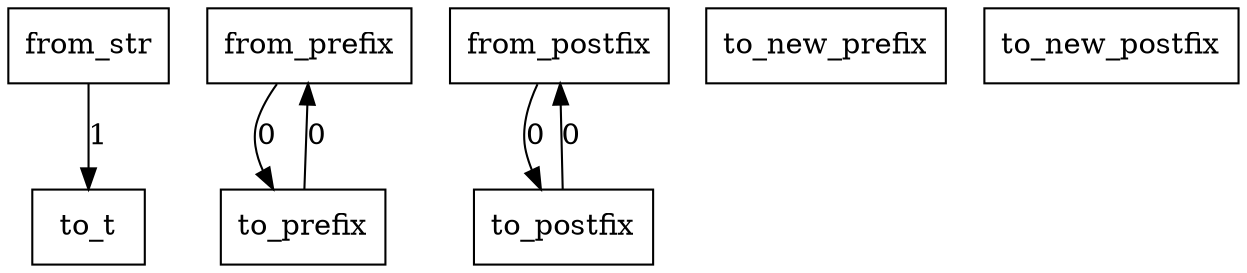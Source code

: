 digraph {
    graph [rankdir=TB
          ,bgcolor=transparent];
    node [shape=box
         ,fillcolor=white
         ,style=filled];
    0 [label=<from_str>];
    1 [label=<from_prefix>];
    2 [label=<from_postfix>];
    3 [label=<to_t>];
    4 [label=<to_prefix>];
    5 [label=<to_postfix>];
    6 [label=<to_new_prefix>];
    7 [label=<to_new_postfix>];
    0 -> 3 [label=1];
    1 -> 4 [label=0];
    2 -> 5 [label=0];
    4 -> 1 [label=0];
    5 -> 2 [label=0];
}